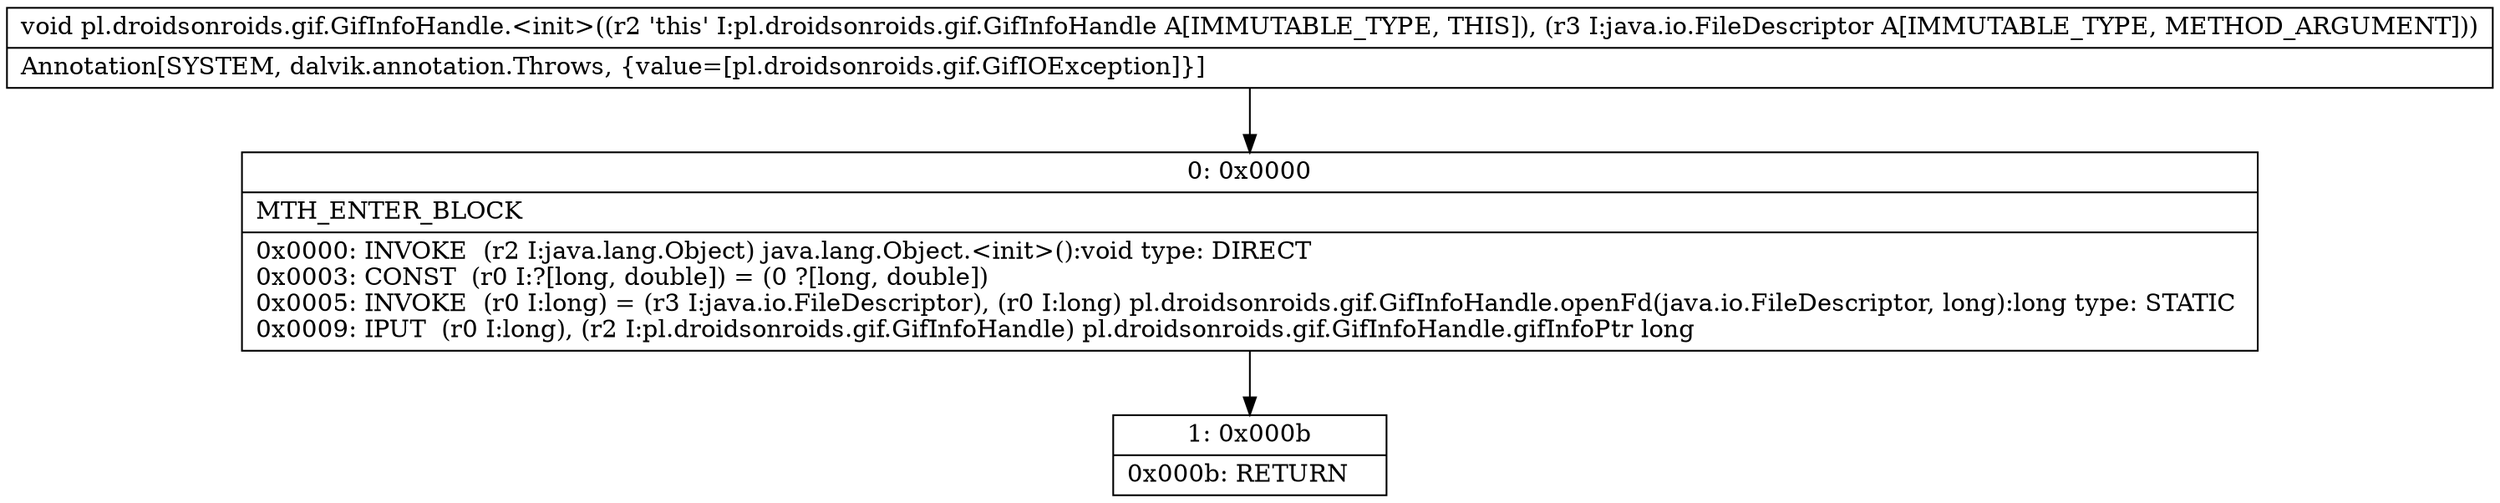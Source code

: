 digraph "CFG forpl.droidsonroids.gif.GifInfoHandle.\<init\>(Ljava\/io\/FileDescriptor;)V" {
Node_0 [shape=record,label="{0\:\ 0x0000|MTH_ENTER_BLOCK\l|0x0000: INVOKE  (r2 I:java.lang.Object) java.lang.Object.\<init\>():void type: DIRECT \l0x0003: CONST  (r0 I:?[long, double]) = (0 ?[long, double]) \l0x0005: INVOKE  (r0 I:long) = (r3 I:java.io.FileDescriptor), (r0 I:long) pl.droidsonroids.gif.GifInfoHandle.openFd(java.io.FileDescriptor, long):long type: STATIC \l0x0009: IPUT  (r0 I:long), (r2 I:pl.droidsonroids.gif.GifInfoHandle) pl.droidsonroids.gif.GifInfoHandle.gifInfoPtr long \l}"];
Node_1 [shape=record,label="{1\:\ 0x000b|0x000b: RETURN   \l}"];
MethodNode[shape=record,label="{void pl.droidsonroids.gif.GifInfoHandle.\<init\>((r2 'this' I:pl.droidsonroids.gif.GifInfoHandle A[IMMUTABLE_TYPE, THIS]), (r3 I:java.io.FileDescriptor A[IMMUTABLE_TYPE, METHOD_ARGUMENT]))  | Annotation[SYSTEM, dalvik.annotation.Throws, \{value=[pl.droidsonroids.gif.GifIOException]\}]\l}"];
MethodNode -> Node_0;
Node_0 -> Node_1;
}


